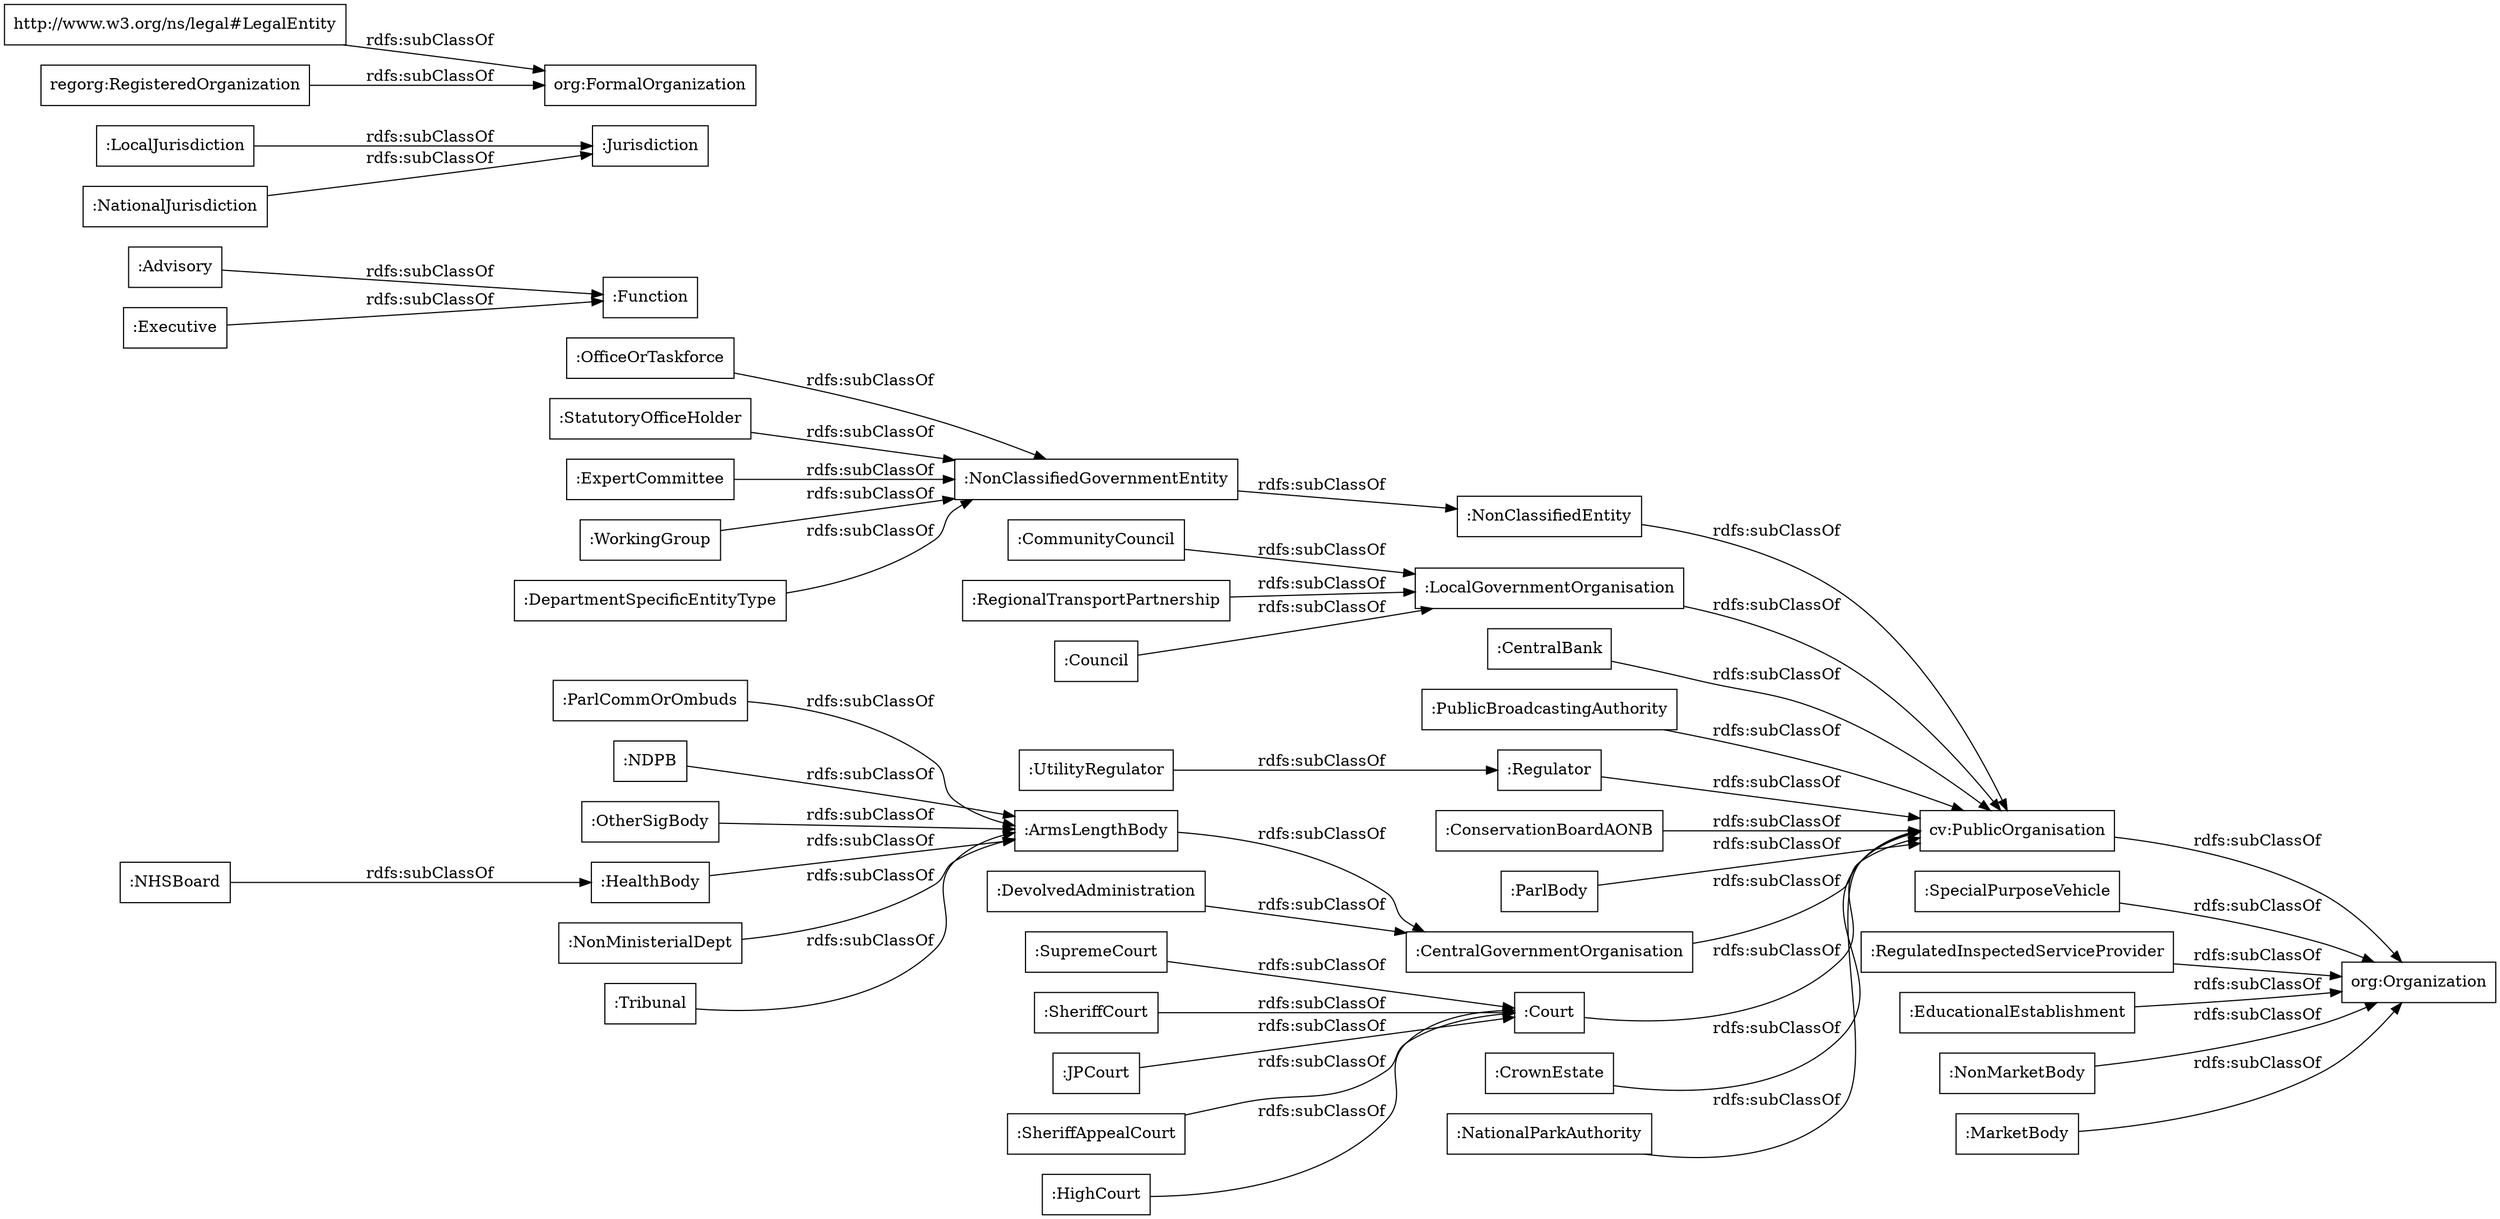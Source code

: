 digraph ar2dtool_diagram { 
rankdir=LR;
size="1000"
node [shape = rectangle, color="black"]; ":ParlCommOrOmbuds" ":Advisory" ":NonClassifiedGovernmentEntity" "cv:PublicOrganisation" ":LocalGovernmentOrganisation" ":StatutoryOfficeHolder" ":ExpertCommittee" ":SpecialPurposeVehicle" ":RegulatedInspectedServiceProvider" ":LocalJurisdiction" ":WorkingGroup" ":NDPB" ":CentralBank" ":DepartmentSpecificEntityType" ":OfficeOrTaskforce" ":CommunityCouncil" ":PublicBroadcastingAuthority" ":UtilityRegulator" ":Jurisdiction" ":EducationalEstablishment" ":SheriffCourt" ":JPCourt" ":Regulator" "http://www.w3.org/ns/legal#LegalEntity" ":NationalJurisdiction" "regorg:RegisteredOrganization" ":OtherSigBody" ":RegionalTransportPartnership" "org:Organization" "org:FormalOrganization" ":ConservationBoardAONB" ":ParlBody" ":NonClassifiedEntity" ":ArmsLengthBody" ":HealthBody" ":NonMarketBody" ":Court" ":NonMinisterialDept" ":Executive" ":SheriffAppealCourt" ":Function" ":MarketBody" ":HighCourt" ":CrownEstate" ":Tribunal" ":Council" ":NHSBoard" ":DevolvedAdministration" ":CentralGovernmentOrganisation" ":SupremeCourt" ":NationalParkAuthority" ; /*classes style*/
	":PublicBroadcastingAuthority" -> "cv:PublicOrganisation" [ label = "rdfs:subClassOf" ];
	":OtherSigBody" -> ":ArmsLengthBody" [ label = "rdfs:subClassOf" ];
	":ArmsLengthBody" -> ":CentralGovernmentOrganisation" [ label = "rdfs:subClassOf" ];
	":Court" -> "cv:PublicOrganisation" [ label = "rdfs:subClassOf" ];
	":Council" -> ":LocalGovernmentOrganisation" [ label = "rdfs:subClassOf" ];
	":CrownEstate" -> "cv:PublicOrganisation" [ label = "rdfs:subClassOf" ];
	":CommunityCouncil" -> ":LocalGovernmentOrganisation" [ label = "rdfs:subClassOf" ];
	":LocalGovernmentOrganisation" -> "cv:PublicOrganisation" [ label = "rdfs:subClassOf" ];
	":OfficeOrTaskforce" -> ":NonClassifiedGovernmentEntity" [ label = "rdfs:subClassOf" ];
	"http://www.w3.org/ns/legal#LegalEntity" -> "org:FormalOrganization" [ label = "rdfs:subClassOf" ];
	":ParlCommOrOmbuds" -> ":ArmsLengthBody" [ label = "rdfs:subClassOf" ];
	":EducationalEstablishment" -> "org:Organization" [ label = "rdfs:subClassOf" ];
	"regorg:RegisteredOrganization" -> "org:FormalOrganization" [ label = "rdfs:subClassOf" ];
	":UtilityRegulator" -> ":Regulator" [ label = "rdfs:subClassOf" ];
	":DepartmentSpecificEntityType" -> ":NonClassifiedGovernmentEntity" [ label = "rdfs:subClassOf" ];
	":NonMarketBody" -> "org:Organization" [ label = "rdfs:subClassOf" ];
	":CentralGovernmentOrganisation" -> "cv:PublicOrganisation" [ label = "rdfs:subClassOf" ];
	":ParlBody" -> "cv:PublicOrganisation" [ label = "rdfs:subClassOf" ];
	":StatutoryOfficeHolder" -> ":NonClassifiedGovernmentEntity" [ label = "rdfs:subClassOf" ];
	":Executive" -> ":Function" [ label = "rdfs:subClassOf" ];
	":RegulatedInspectedServiceProvider" -> "org:Organization" [ label = "rdfs:subClassOf" ];
	":SheriffAppealCourt" -> ":Court" [ label = "rdfs:subClassOf" ];
	"cv:PublicOrganisation" -> "org:Organization" [ label = "rdfs:subClassOf" ];
	":NonMinisterialDept" -> ":ArmsLengthBody" [ label = "rdfs:subClassOf" ];
	":Regulator" -> "cv:PublicOrganisation" [ label = "rdfs:subClassOf" ];
	":Tribunal" -> ":ArmsLengthBody" [ label = "rdfs:subClassOf" ];
	":SupremeCourt" -> ":Court" [ label = "rdfs:subClassOf" ];
	":LocalJurisdiction" -> ":Jurisdiction" [ label = "rdfs:subClassOf" ];
	":NonClassifiedEntity" -> "cv:PublicOrganisation" [ label = "rdfs:subClassOf" ];
	":NDPB" -> ":ArmsLengthBody" [ label = "rdfs:subClassOf" ];
	":SheriffCourt" -> ":Court" [ label = "rdfs:subClassOf" ];
	":HealthBody" -> ":ArmsLengthBody" [ label = "rdfs:subClassOf" ];
	":SpecialPurposeVehicle" -> "org:Organization" [ label = "rdfs:subClassOf" ];
	":NationalJurisdiction" -> ":Jurisdiction" [ label = "rdfs:subClassOf" ];
	":ConservationBoardAONB" -> "cv:PublicOrganisation" [ label = "rdfs:subClassOf" ];
	":NonClassifiedGovernmentEntity" -> ":NonClassifiedEntity" [ label = "rdfs:subClassOf" ];
	":ExpertCommittee" -> ":NonClassifiedGovernmentEntity" [ label = "rdfs:subClassOf" ];
	":WorkingGroup" -> ":NonClassifiedGovernmentEntity" [ label = "rdfs:subClassOf" ];
	":NHSBoard" -> ":HealthBody" [ label = "rdfs:subClassOf" ];
	":NationalParkAuthority" -> "cv:PublicOrganisation" [ label = "rdfs:subClassOf" ];
	":HighCourt" -> ":Court" [ label = "rdfs:subClassOf" ];
	":RegionalTransportPartnership" -> ":LocalGovernmentOrganisation" [ label = "rdfs:subClassOf" ];
	":DevolvedAdministration" -> ":CentralGovernmentOrganisation" [ label = "rdfs:subClassOf" ];
	":MarketBody" -> "org:Organization" [ label = "rdfs:subClassOf" ];
	":CentralBank" -> "cv:PublicOrganisation" [ label = "rdfs:subClassOf" ];
	":Advisory" -> ":Function" [ label = "rdfs:subClassOf" ];
	":JPCourt" -> ":Court" [ label = "rdfs:subClassOf" ];

}

